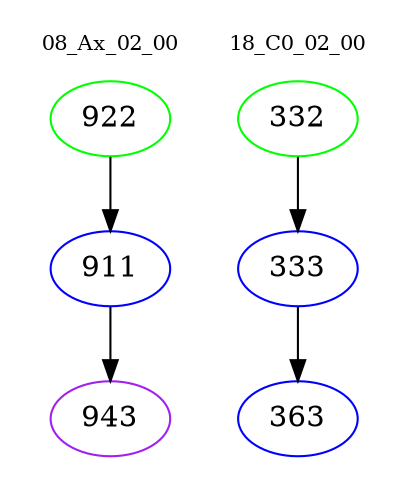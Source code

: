 digraph{
subgraph cluster_0 {
color = white
label = "08_Ax_02_00";
fontsize=10;
T0_922 [label="922", color="green"]
T0_922 -> T0_911 [color="black"]
T0_911 [label="911", color="blue"]
T0_911 -> T0_943 [color="black"]
T0_943 [label="943", color="purple"]
}
subgraph cluster_1 {
color = white
label = "18_C0_02_00";
fontsize=10;
T1_332 [label="332", color="green"]
T1_332 -> T1_333 [color="black"]
T1_333 [label="333", color="blue"]
T1_333 -> T1_363 [color="black"]
T1_363 [label="363", color="blue"]
}
}
